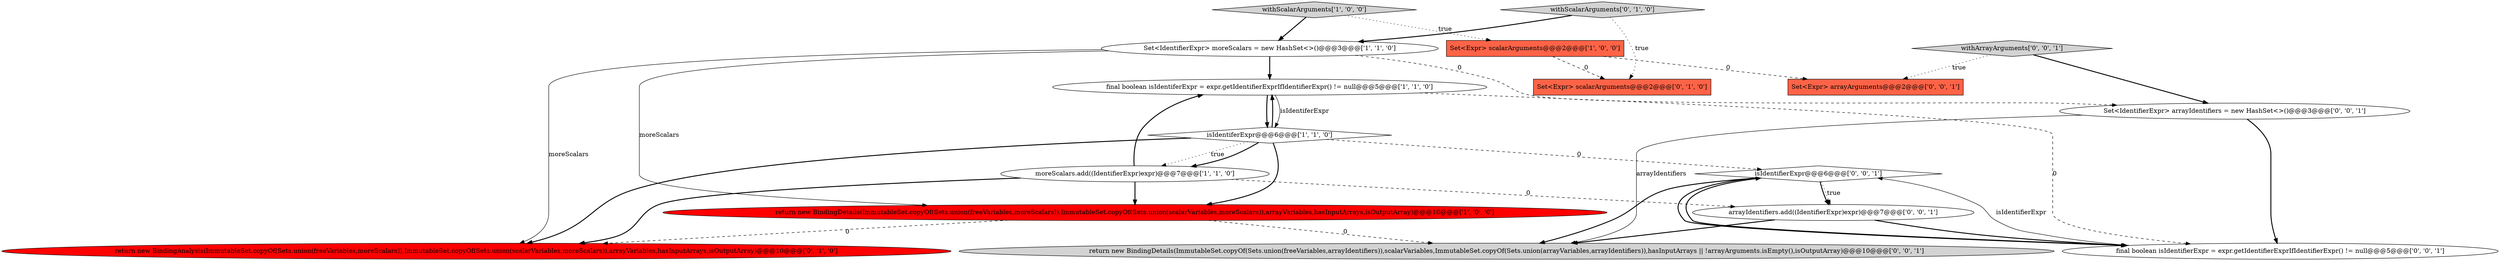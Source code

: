 digraph {
10 [style = filled, label = "return new BindingDetails(ImmutableSet.copyOf(Sets.union(freeVariables,arrayIdentifiers)),scalarVariables,ImmutableSet.copyOf(Sets.union(arrayVariables,arrayIdentifiers)),hasInputArrays || !arrayArguments.isEmpty(),isOutputArray)@@@10@@@['0', '0', '1']", fillcolor = lightgray, shape = ellipse image = "AAA0AAABBB3BBB"];
5 [style = filled, label = "Set<Expr> scalarArguments@@@2@@@['1', '0', '0']", fillcolor = tomato, shape = box image = "AAA1AAABBB1BBB"];
6 [style = filled, label = "withScalarArguments['1', '0', '0']", fillcolor = lightgray, shape = diamond image = "AAA0AAABBB1BBB"];
4 [style = filled, label = "final boolean isIdentiferExpr = expr.getIdentifierExprIfIdentifierExpr() != null@@@5@@@['1', '1', '0']", fillcolor = white, shape = ellipse image = "AAA0AAABBB1BBB"];
0 [style = filled, label = "moreScalars.add((IdentifierExpr)expr)@@@7@@@['1', '1', '0']", fillcolor = white, shape = ellipse image = "AAA0AAABBB1BBB"];
16 [style = filled, label = "withArrayArguments['0', '0', '1']", fillcolor = lightgray, shape = diamond image = "AAA0AAABBB3BBB"];
8 [style = filled, label = "return new BindingAnalysis(ImmutableSet.copyOf(Sets.union(freeVariables,moreScalars)),ImmutableSet.copyOf(Sets.union(scalarVariables,moreScalars)),arrayVariables,hasInputArrays,isOutputArray)@@@10@@@['0', '1', '0']", fillcolor = red, shape = ellipse image = "AAA1AAABBB2BBB"];
3 [style = filled, label = "Set<IdentifierExpr> moreScalars = new HashSet<>()@@@3@@@['1', '1', '0']", fillcolor = white, shape = ellipse image = "AAA0AAABBB1BBB"];
11 [style = filled, label = "isIdentifierExpr@@@6@@@['0', '0', '1']", fillcolor = white, shape = diamond image = "AAA0AAABBB3BBB"];
9 [style = filled, label = "withScalarArguments['0', '1', '0']", fillcolor = lightgray, shape = diamond image = "AAA0AAABBB2BBB"];
14 [style = filled, label = "Set<Expr> arrayArguments@@@2@@@['0', '0', '1']", fillcolor = tomato, shape = box image = "AAA0AAABBB3BBB"];
1 [style = filled, label = "return new BindingDetails(ImmutableSet.copyOf(Sets.union(freeVariables,moreScalars)),ImmutableSet.copyOf(Sets.union(scalarVariables,moreScalars)),arrayVariables,hasInputArrays,isOutputArray)@@@10@@@['1', '0', '0']", fillcolor = red, shape = ellipse image = "AAA1AAABBB1BBB"];
12 [style = filled, label = "Set<IdentifierExpr> arrayIdentifiers = new HashSet<>()@@@3@@@['0', '0', '1']", fillcolor = white, shape = ellipse image = "AAA0AAABBB3BBB"];
13 [style = filled, label = "final boolean isIdentifierExpr = expr.getIdentifierExprIfIdentifierExpr() != null@@@5@@@['0', '0', '1']", fillcolor = white, shape = ellipse image = "AAA0AAABBB3BBB"];
15 [style = filled, label = "arrayIdentifiers.add((IdentifierExpr)expr)@@@7@@@['0', '0', '1']", fillcolor = white, shape = ellipse image = "AAA0AAABBB3BBB"];
2 [style = filled, label = "isIdentiferExpr@@@6@@@['1', '1', '0']", fillcolor = white, shape = diamond image = "AAA0AAABBB1BBB"];
7 [style = filled, label = "Set<Expr> scalarArguments@@@2@@@['0', '1', '0']", fillcolor = tomato, shape = box image = "AAA1AAABBB2BBB"];
6->3 [style = bold, label=""];
15->10 [style = bold, label=""];
15->13 [style = bold, label=""];
5->14 [style = dashed, label="0"];
2->0 [style = dotted, label="true"];
4->2 [style = solid, label="isIdentiferExpr"];
2->1 [style = bold, label=""];
12->10 [style = solid, label="arrayIdentifiers"];
0->15 [style = dashed, label="0"];
4->2 [style = bold, label=""];
1->10 [style = dashed, label="0"];
2->4 [style = bold, label=""];
3->4 [style = bold, label=""];
13->11 [style = bold, label=""];
11->15 [style = bold, label=""];
12->13 [style = bold, label=""];
3->8 [style = solid, label="moreScalars"];
6->5 [style = dotted, label="true"];
2->0 [style = bold, label=""];
3->12 [style = dashed, label="0"];
0->4 [style = bold, label=""];
11->10 [style = bold, label=""];
0->1 [style = bold, label=""];
11->13 [style = bold, label=""];
16->14 [style = dotted, label="true"];
0->8 [style = bold, label=""];
9->3 [style = bold, label=""];
2->11 [style = dashed, label="0"];
1->8 [style = dashed, label="0"];
13->11 [style = solid, label="isIdentifierExpr"];
9->7 [style = dotted, label="true"];
5->7 [style = dashed, label="0"];
11->15 [style = dotted, label="true"];
4->13 [style = dashed, label="0"];
16->12 [style = bold, label=""];
3->1 [style = solid, label="moreScalars"];
2->8 [style = bold, label=""];
}

